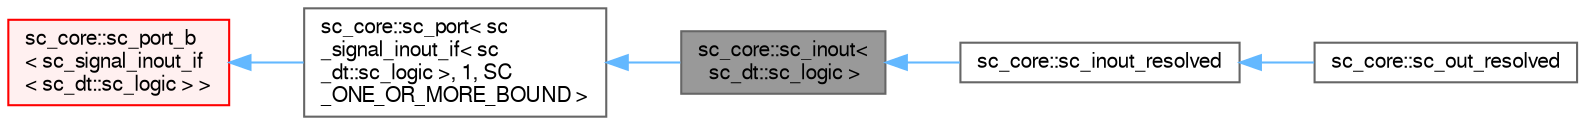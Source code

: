 digraph "sc_core::sc_inout&lt; sc_dt::sc_logic &gt;"
{
 // LATEX_PDF_SIZE
  bgcolor="transparent";
  edge [fontname=FreeSans,fontsize=10,labelfontname=FreeSans,labelfontsize=10];
  node [fontname=FreeSans,fontsize=10,shape=box,height=0.2,width=0.4];
  rankdir="LR";
  Node1 [id="Node000001",label="sc_core::sc_inout\<\l sc_dt::sc_logic \>",height=0.2,width=0.4,color="gray40", fillcolor="grey60", style="filled", fontcolor="black",tooltip=" "];
  Node2 -> Node1 [id="edge1_Node000001_Node000002",dir="back",color="steelblue1",style="solid",tooltip=" "];
  Node2 [id="Node000002",label="sc_core::sc_port\< sc\l_signal_inout_if\< sc\l_dt::sc_logic \>, 1, SC\l_ONE_OR_MORE_BOUND \>",height=0.2,width=0.4,color="gray40", fillcolor="white", style="filled",URL="$a01385.html",tooltip=" "];
  Node3 -> Node2 [id="edge2_Node000002_Node000003",dir="back",color="steelblue1",style="solid",tooltip=" "];
  Node3 [id="Node000003",label="sc_core::sc_port_b\l\< sc_signal_inout_if\l\< sc_dt::sc_logic \> \>",height=0.2,width=0.4,color="red", fillcolor="#FFF0F0", style="filled",URL="$a01381.html",tooltip=" "];
  Node1 -> Node6 [id="edge3_Node000001_Node000006",dir="back",color="steelblue1",style="solid",tooltip=" "];
  Node6 [id="Node000006",label="sc_core::sc_inout_resolved",height=0.2,width=0.4,color="gray40", fillcolor="white", style="filled",URL="$a01485.html",tooltip=" "];
  Node6 -> Node7 [id="edge4_Node000006_Node000007",dir="back",color="steelblue1",style="solid",tooltip=" "];
  Node7 [id="Node000007",label="sc_core::sc_out_resolved",height=0.2,width=0.4,color="gray40", fillcolor="white", style="filled",URL="$a01489.html",tooltip=" "];
}
